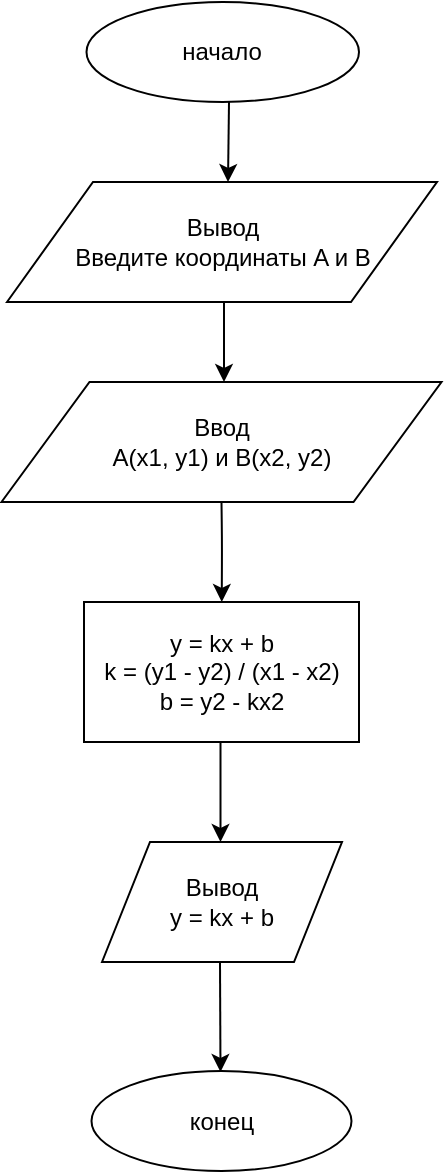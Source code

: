<mxfile version="13.2.4" type="github"><diagram id="C5RBs43oDa-KdzZeNtuy" name="Page-1"><mxGraphModel dx="1792" dy="561" grid="1" gridSize="10" guides="1" tooltips="1" connect="1" arrows="1" fold="1" page="1" pageScale="1" pageWidth="827" pageHeight="1169" math="0" shadow="0"><root><mxCell id="WIyWlLk6GJQsqaUBKTNV-0"/><mxCell id="WIyWlLk6GJQsqaUBKTNV-1" parent="WIyWlLk6GJQsqaUBKTNV-0"/><mxCell id="N127so6G20BYWKInIVHy-0" value="начало" style="ellipse;whiteSpace=wrap;html=1;" vertex="1" parent="WIyWlLk6GJQsqaUBKTNV-1"><mxGeometry x="-508.75" y="50" width="136.25" height="50" as="geometry"/></mxCell><mxCell id="N127so6G20BYWKInIVHy-1" value="Вывод&lt;br&gt;Введите координаты A и B" style="shape=parallelogram;perimeter=parallelogramPerimeter;whiteSpace=wrap;html=1;" vertex="1" parent="WIyWlLk6GJQsqaUBKTNV-1"><mxGeometry x="-548.5" y="140" width="215" height="60" as="geometry"/></mxCell><mxCell id="N127so6G20BYWKInIVHy-4" value="Ввод&lt;br&gt;A(x1, y1) и B(x2, y2)" style="shape=parallelogram;perimeter=parallelogramPerimeter;whiteSpace=wrap;html=1;" vertex="1" parent="WIyWlLk6GJQsqaUBKTNV-1"><mxGeometry x="-551.25" y="240" width="220" height="60" as="geometry"/></mxCell><mxCell id="N127so6G20BYWKInIVHy-5" value="" style="endArrow=classic;html=1;" edge="1" parent="WIyWlLk6GJQsqaUBKTNV-1"><mxGeometry width="50" height="50" relative="1" as="geometry"><mxPoint x="-437.5" y="100" as="sourcePoint"/><mxPoint x="-438" y="140" as="targetPoint"/></mxGeometry></mxCell><mxCell id="N127so6G20BYWKInIVHy-8" value="" style="endArrow=classic;html=1;" edge="1" parent="WIyWlLk6GJQsqaUBKTNV-1"><mxGeometry width="50" height="50" relative="1" as="geometry"><mxPoint x="-440" y="200" as="sourcePoint"/><mxPoint x="-440" y="240" as="targetPoint"/><Array as="points"><mxPoint x="-440" y="220"/></Array></mxGeometry></mxCell><mxCell id="N127so6G20BYWKInIVHy-11" value="y = kx + b&lt;br&gt;k = (y1 - y2) / (x1 - x2)&lt;br&gt;b = y2 - kx2" style="rounded=0;whiteSpace=wrap;html=1;" vertex="1" parent="WIyWlLk6GJQsqaUBKTNV-1"><mxGeometry x="-510" y="350" width="137.5" height="70" as="geometry"/></mxCell><mxCell id="N127so6G20BYWKInIVHy-12" value="Вывод&lt;br&gt;y = kx + b" style="shape=parallelogram;perimeter=parallelogramPerimeter;whiteSpace=wrap;html=1;" vertex="1" parent="WIyWlLk6GJQsqaUBKTNV-1"><mxGeometry x="-501" y="470" width="120" height="60" as="geometry"/></mxCell><mxCell id="N127so6G20BYWKInIVHy-14" value="конец" style="ellipse;whiteSpace=wrap;html=1;" vertex="1" parent="WIyWlLk6GJQsqaUBKTNV-1"><mxGeometry x="-506.25" y="584.5" width="130" height="50" as="geometry"/></mxCell><mxCell id="N127so6G20BYWKInIVHy-17" value="" style="endArrow=classic;html=1;exitX=0.5;exitY=1;exitDx=0;exitDy=0;" edge="1" parent="WIyWlLk6GJQsqaUBKTNV-1" source="N127so6G20BYWKInIVHy-4"><mxGeometry width="50" height="50" relative="1" as="geometry"><mxPoint x="-441" y="310" as="sourcePoint"/><mxPoint x="-441.12" y="350" as="targetPoint"/><Array as="points"><mxPoint x="-441" y="320"/></Array></mxGeometry></mxCell><mxCell id="N127so6G20BYWKInIVHy-18" value="" style="endArrow=classic;html=1;" edge="1" parent="WIyWlLk6GJQsqaUBKTNV-1"><mxGeometry width="50" height="50" relative="1" as="geometry"><mxPoint x="-441.75" y="420" as="sourcePoint"/><mxPoint x="-441.75" y="470" as="targetPoint"/><Array as="points"/></mxGeometry></mxCell><mxCell id="N127so6G20BYWKInIVHy-19" value="" style="endArrow=classic;html=1;" edge="1" parent="WIyWlLk6GJQsqaUBKTNV-1"><mxGeometry width="50" height="50" relative="1" as="geometry"><mxPoint x="-442" y="530" as="sourcePoint"/><mxPoint x="-441.75" y="585" as="targetPoint"/><Array as="points"/></mxGeometry></mxCell></root></mxGraphModel></diagram></mxfile>